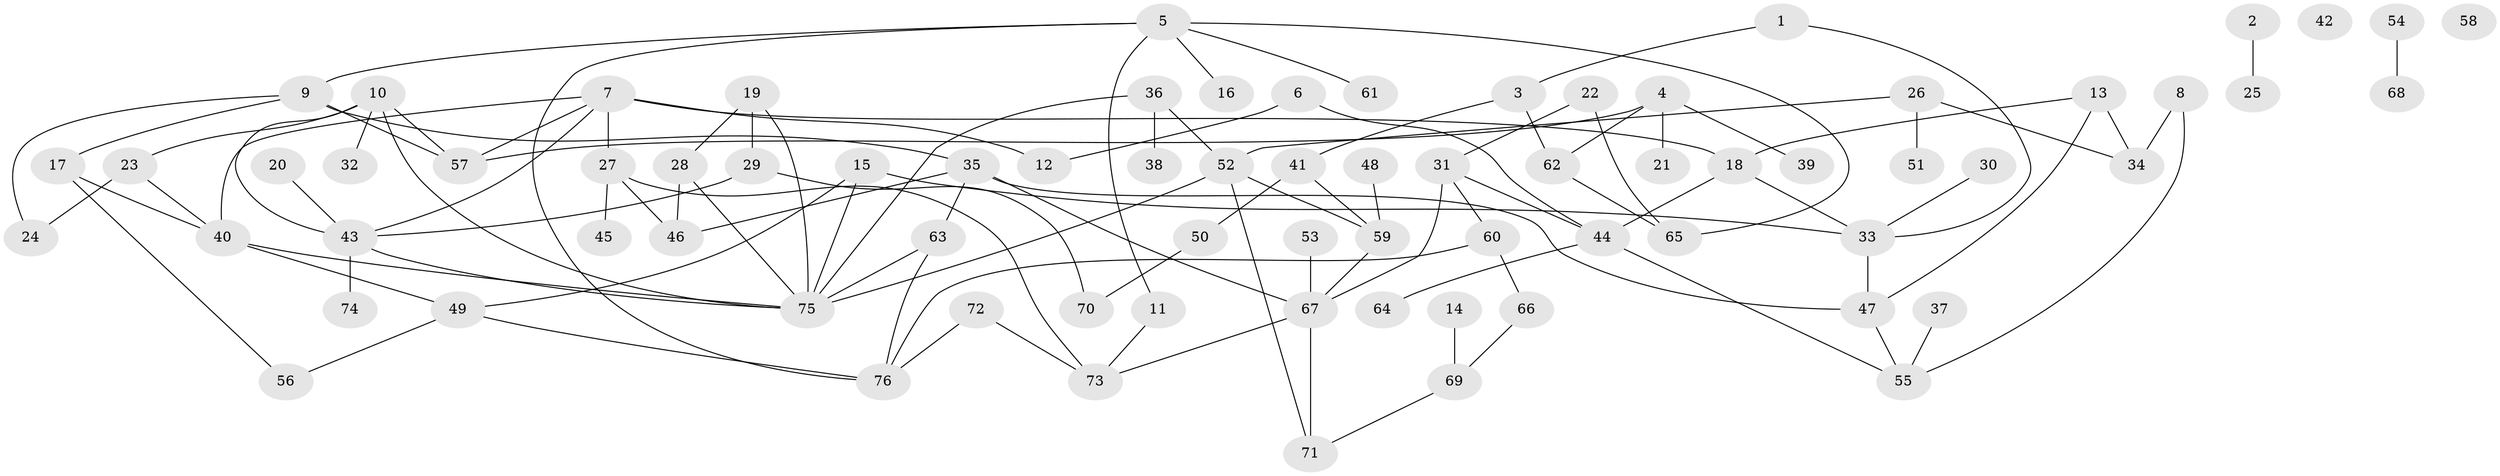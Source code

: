 // Generated by graph-tools (version 1.1) at 2025/49/03/09/25 03:49:09]
// undirected, 76 vertices, 107 edges
graph export_dot {
graph [start="1"]
  node [color=gray90,style=filled];
  1;
  2;
  3;
  4;
  5;
  6;
  7;
  8;
  9;
  10;
  11;
  12;
  13;
  14;
  15;
  16;
  17;
  18;
  19;
  20;
  21;
  22;
  23;
  24;
  25;
  26;
  27;
  28;
  29;
  30;
  31;
  32;
  33;
  34;
  35;
  36;
  37;
  38;
  39;
  40;
  41;
  42;
  43;
  44;
  45;
  46;
  47;
  48;
  49;
  50;
  51;
  52;
  53;
  54;
  55;
  56;
  57;
  58;
  59;
  60;
  61;
  62;
  63;
  64;
  65;
  66;
  67;
  68;
  69;
  70;
  71;
  72;
  73;
  74;
  75;
  76;
  1 -- 3;
  1 -- 33;
  2 -- 25;
  3 -- 41;
  3 -- 62;
  4 -- 21;
  4 -- 39;
  4 -- 57;
  4 -- 62;
  5 -- 9;
  5 -- 11;
  5 -- 16;
  5 -- 61;
  5 -- 65;
  5 -- 76;
  6 -- 12;
  6 -- 44;
  7 -- 12;
  7 -- 18;
  7 -- 27;
  7 -- 40;
  7 -- 43;
  7 -- 57;
  8 -- 34;
  8 -- 55;
  9 -- 17;
  9 -- 24;
  9 -- 35;
  9 -- 57;
  10 -- 23;
  10 -- 32;
  10 -- 43;
  10 -- 57;
  10 -- 75;
  11 -- 73;
  13 -- 18;
  13 -- 34;
  13 -- 47;
  14 -- 69;
  15 -- 33;
  15 -- 49;
  15 -- 75;
  17 -- 40;
  17 -- 56;
  18 -- 33;
  18 -- 44;
  19 -- 28;
  19 -- 29;
  19 -- 75;
  20 -- 43;
  22 -- 31;
  22 -- 65;
  23 -- 24;
  23 -- 40;
  26 -- 34;
  26 -- 51;
  26 -- 52;
  27 -- 45;
  27 -- 46;
  27 -- 73;
  28 -- 46;
  28 -- 75;
  29 -- 43;
  29 -- 70;
  30 -- 33;
  31 -- 44;
  31 -- 60;
  31 -- 67;
  33 -- 47;
  35 -- 46;
  35 -- 47;
  35 -- 63;
  35 -- 67;
  36 -- 38;
  36 -- 52;
  36 -- 75;
  37 -- 55;
  40 -- 49;
  40 -- 75;
  41 -- 50;
  41 -- 59;
  43 -- 74;
  43 -- 75;
  44 -- 55;
  44 -- 64;
  47 -- 55;
  48 -- 59;
  49 -- 56;
  49 -- 76;
  50 -- 70;
  52 -- 59;
  52 -- 71;
  52 -- 75;
  53 -- 67;
  54 -- 68;
  59 -- 67;
  60 -- 66;
  60 -- 76;
  62 -- 65;
  63 -- 75;
  63 -- 76;
  66 -- 69;
  67 -- 71;
  67 -- 73;
  69 -- 71;
  72 -- 73;
  72 -- 76;
}
